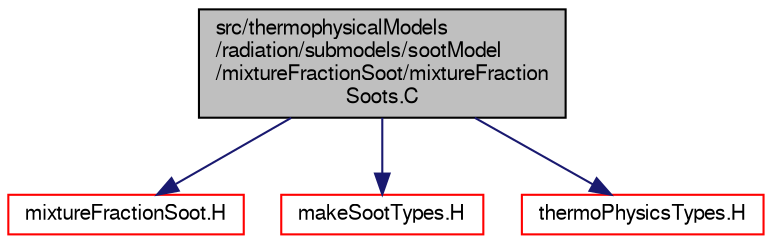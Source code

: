 digraph "src/thermophysicalModels/radiation/submodels/sootModel/mixtureFractionSoot/mixtureFractionSoots.C"
{
  bgcolor="transparent";
  edge [fontname="FreeSans",fontsize="10",labelfontname="FreeSans",labelfontsize="10"];
  node [fontname="FreeSans",fontsize="10",shape=record];
  Node1 [label="src/thermophysicalModels\l/radiation/submodels/sootModel\l/mixtureFractionSoot/mixtureFraction\lSoots.C",height=0.2,width=0.4,color="black", fillcolor="grey75", style="filled" fontcolor="black"];
  Node1 -> Node2 [color="midnightblue",fontsize="10",style="solid",fontname="FreeSans"];
  Node2 [label="mixtureFractionSoot.H",height=0.2,width=0.4,color="red",URL="$a09680.html"];
  Node1 -> Node3 [color="midnightblue",fontsize="10",style="solid",fontname="FreeSans"];
  Node3 [label="makeSootTypes.H",height=0.2,width=0.4,color="red",URL="$a09684.html"];
  Node1 -> Node4 [color="midnightblue",fontsize="10",style="solid",fontname="FreeSans"];
  Node4 [label="thermoPhysicsTypes.H",height=0.2,width=0.4,color="red",URL="$a09809.html",tooltip="Type definitions for thermo-physics models. "];
}
